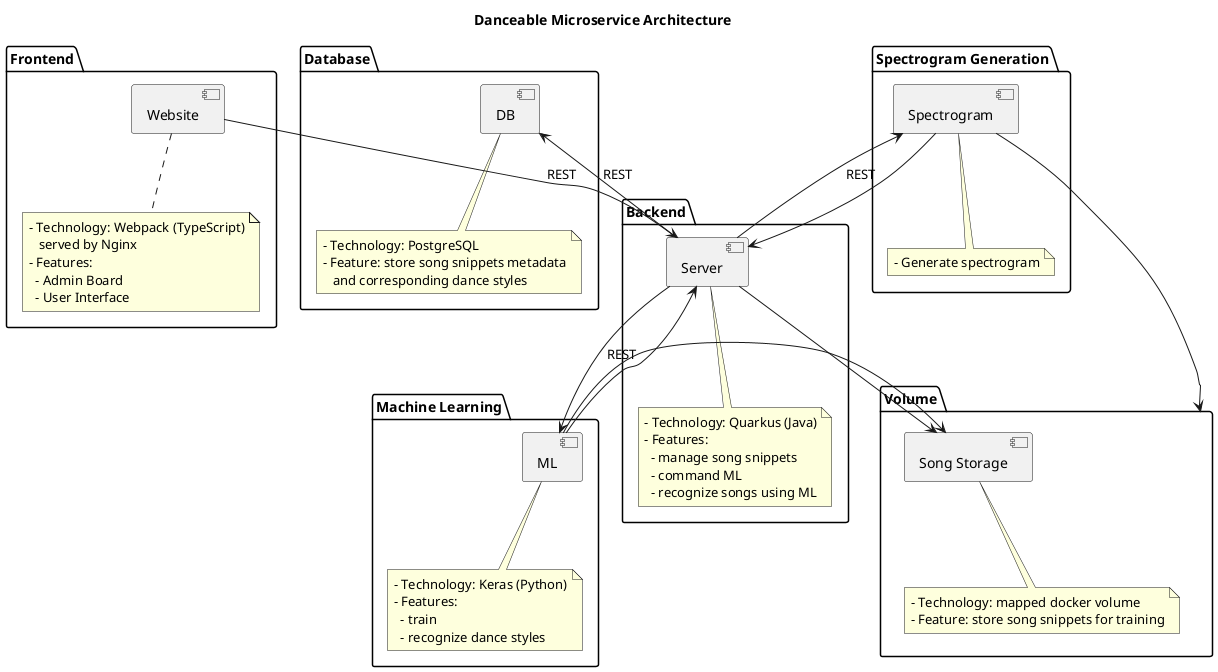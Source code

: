 @startuml
title Danceable Microservice Architecture

package "Frontend" {
  [Website]
  note bottom of [Website]
      - Technology: Webpack (TypeScript)
         served by Nginx
      - Features:
        - Admin Board
        - User Interface
    end note
}

package "Backend" {
  [Server]
  note bottom of [Server]
      - Technology: Quarkus (Java)
      - Features:
        - manage song snippets
        - command ML
        - recognize songs using ML
    end note
}

package "Database" {
  [DB]
  note bottom of [DB]
      - Technology: PostgreSQL
      - Feature: store song snippets metadata
         and corresponding dance styles
    end note
}

package "Volume" {
  [Song Storage]
  note bottom of [Song Storage]
      - Technology: mapped docker volume
      - Feature: store song snippets for training
    end note
}

package "Machine Learning" {
  [ML]
  note bottom of [ML]
      - Technology: Keras (Python)
      - Features:
        - train
        - recognize dance styles
    end note
}

package "Spectrogram Generation" {
  [Spectrogram]
  note bottom of [Spectrogram]
      - Generate spectrogram
    end note
}

[Website] --> [Server] : REST
[Server] -up-> [DB] : REST
[Server] --> [ML] : REST
[Server] --> [Song Storage]
[ML] -right-> [Song Storage]
[ML] --> [Server]

[Server] -up-> [Spectrogram] : REST
[Spectrogram] --> [Volume]
[Spectrogram] --> [Server]
@enduml